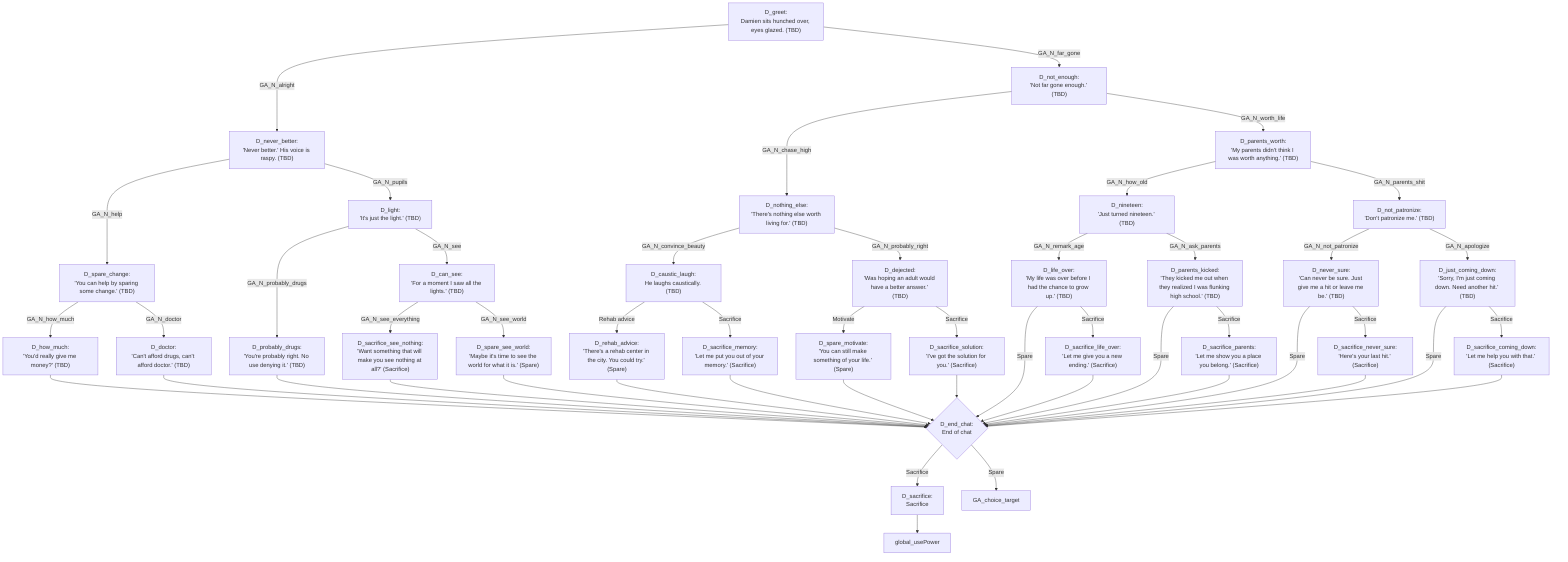 flowchart TD
direction LR

D_greet["D_greet:<br/>Damien sits hunched over, eyes glazed. (TBD)"] -->|GA_N_alright| D_never_better
D_greet -->|GA_N_far_gone| D_not_enough
D_never_better["D_never_better:<br/>'Never better.' His voice is raspy. (TBD)"] -->|GA_N_help| D_spare_change
D_never_better -->|GA_N_pupils| D_light
D_spare_change["D_spare_change:<br/>'You can help by sparing some change.' (TBD)"] -->|GA_N_how_much| D_how_much
D_spare_change -->|GA_N_doctor| D_doctor
D_how_much["D_how_much:<br/>'You'd really give me money?' (TBD)"] --> D_end_chat
D_doctor["D_doctor:<br/>'Can't afford drugs, can't afford doctor.' (TBD)"] --> D_end_chat

D_light["D_light:<br/>'It's just the light.' (TBD)"] -->|GA_N_probably_drugs| D_probably_drugs
D_light -->|GA_N_see| D_can_see
D_probably_drugs["D_probably_drugs:<br/>'You're probably right. No use denying it.' (TBD)"] --> D_end_chat

D_can_see["D_can_see:<br/>'For a moment I saw all the lights.' (TBD)"] -->|GA_N_see_everything| D_sacrifice_see_nothing
D_can_see -->|GA_N_see_world| D_spare_see_world
D_sacrifice_see_nothing["D_sacrifice_see_nothing:<br/>'Want something that will make you see nothing at all?' (Sacrifice)"] --> D_end_chat
D_spare_see_world["D_spare_see_world:<br/>'Maybe it's time to see the world for what it is.' (Spare)"] --> D_end_chat

D_not_enough["D_not_enough:<br/>'Not far gone enough.' (TBD)"] -->|GA_N_chase_high| D_nothing_else
D_not_enough -->|GA_N_worth_life| D_parents_worth
D_nothing_else["D_nothing_else:<br/>'There's nothing else worth living for.' (TBD)"] -->|GA_N_convince_beauty| D_caustic_laugh
D_nothing_else -->|GA_N_probably_right| D_dejected

D_caustic_laugh["D_caustic_laugh:<br/>He laughs caustically. (TBD)"] -->|Rehab advice| D_rehab_advice
D_caustic_laugh -->|Sacrifice| D_sacrifice_memory
D_rehab_advice["D_rehab_advice:<br/>'There's a rehab center in the city. You could try.' (Spare)"] --> D_end_chat
D_sacrifice_memory["D_sacrifice_memory:<br/>'Let me put you out of your memory.' (Sacrifice)"] --> D_end_chat

D_dejected["D_dejected:<br/>'Was hoping an adult would have a better answer.' (TBD)"] -->|Motivate| D_spare_motivate
D_dejected -->|Sacrifice| D_sacrifice_solution
D_spare_motivate["D_spare_motivate:<br/>'You can still make something of your life.' (Spare)"] --> D_end_chat
D_sacrifice_solution["D_sacrifice_solution:<br/>'I've got the solution for you.' (Sacrifice)"] --> D_end_chat

D_parents_worth["D_parents_worth:<br/>'My parents didn't think I was worth anything.' (TBD)"] -->|GA_N_how_old| D_nineteen
D_parents_worth -->|GA_N_parents_shit| D_not_patronize
D_nineteen["D_nineteen:<br/>'Just turned nineteen.' (TBD)"] -->|GA_N_remark_age| D_life_over
D_nineteen -->|GA_N_ask_parents| D_parents_kicked
D_life_over["D_life_over:<br/>'My life was over before I had the chance to grow up.' (TBD)"] -->|Spare| D_end_chat
D_life_over -->|Sacrifice| D_sacrifice_life_over
D_sacrifice_life_over["D_sacrifice_life_over:<br/>'Let me give you a new ending.' (Sacrifice)"] --> D_end_chat
D_parents_kicked["D_parents_kicked:<br/>'They kicked me out when they realized I was flunking high school.' (TBD)"] -->|Spare| D_end_chat
D_parents_kicked -->|Sacrifice| D_sacrifice_parents
D_sacrifice_parents["D_sacrifice_parents:<br/>'Let me show you a place you belong.' (Sacrifice)"] --> D_end_chat
D_not_patronize["D_not_patronize:<br/>'Don't patronize me.' (TBD)"] -->|GA_N_not_patronize| D_never_sure
D_not_patronize -->|GA_N_apologize| D_just_coming_down
D_never_sure["D_never_sure:<br/>'Can never be sure. Just give me a hit or leave me be.' (TBD)"] -->|Spare| D_end_chat
D_never_sure -->|Sacrifice| D_sacrifice_never_sure
D_sacrifice_never_sure["D_sacrifice_never_sure:<br/>'Here's your last hit.' (Sacrifice)"] --> D_end_chat
D_just_coming_down["D_just_coming_down:<br/>'Sorry, I'm just coming down. Need another hit.' (TBD)"] -->|Spare| D_end_chat
D_just_coming_down -->|Sacrifice| D_sacrifice_coming_down
D_sacrifice_coming_down["D_sacrifice_coming_down:<br/>'Let me help you with that.' (Sacrifice)"] --> D_end_chat

D_end_chat{"D_end_chat:<br/>End of chat"} -->|Sacrifice| D_sacrifice
D_end_chat -->|Spare| GA_choice_target

D_sacrifice["D_sacrifice:<br/>Sacrifice"] --> global_usePower